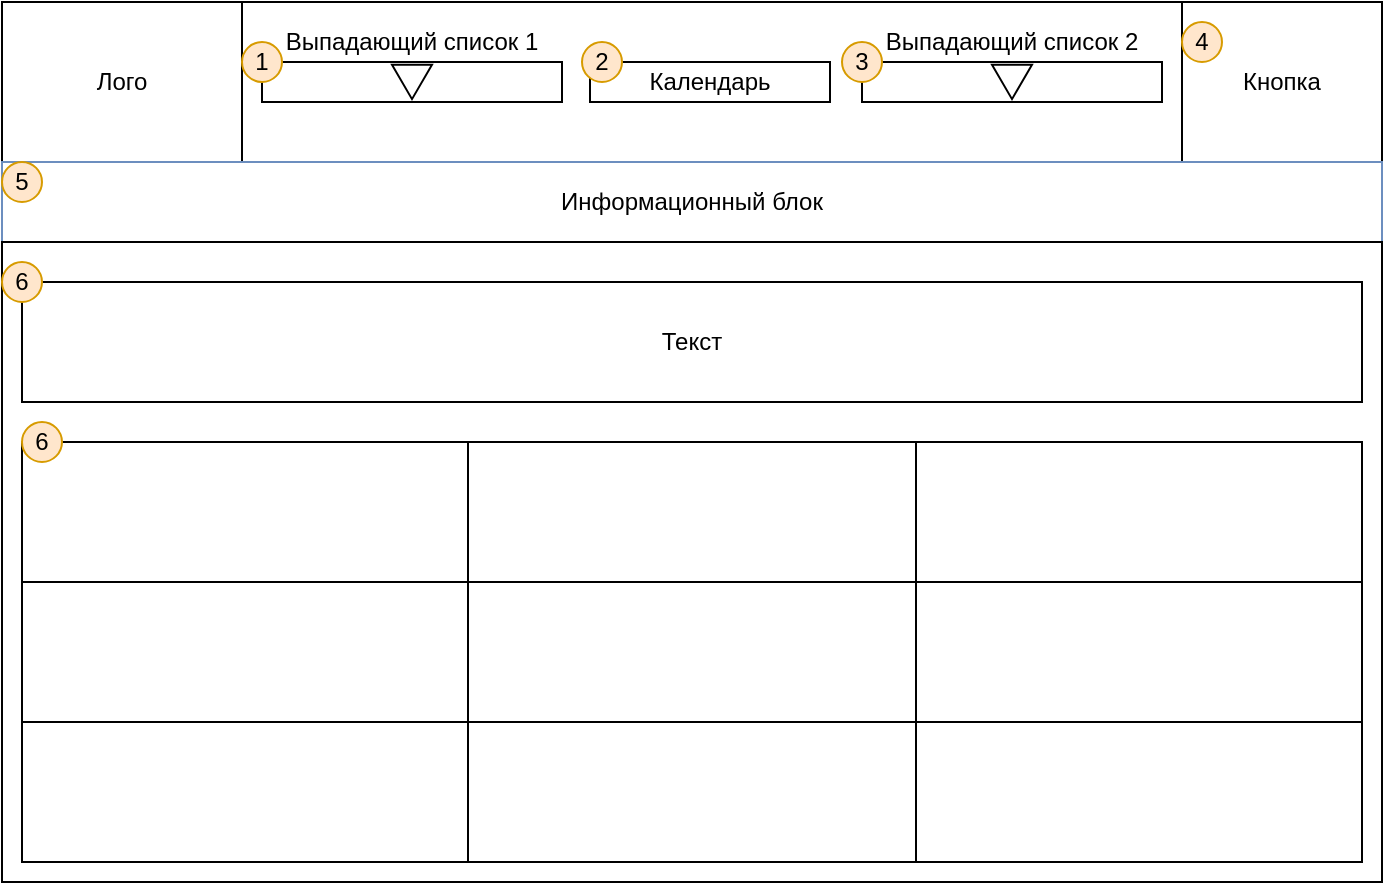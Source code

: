 <mxfile version="14.4.9" type="github" pages="2">
  <diagram id="linqNHa92_TRaNN0h1lS" name="on pc">
    <mxGraphModel dx="1038" dy="523" grid="1" gridSize="10" guides="1" tooltips="1" connect="1" arrows="1" fold="1" page="1" pageScale="1" pageWidth="827" pageHeight="1169" math="0" shadow="0">
      <root>
        <mxCell id="0" />
        <mxCell id="1" parent="0" />
        <mxCell id="W5-_9eIKYJfFVJfn1Ai--1" value="" style="rounded=0;whiteSpace=wrap;html=1;" parent="1" vertex="1">
          <mxGeometry width="690" height="440" as="geometry" />
        </mxCell>
        <mxCell id="W5-_9eIKYJfFVJfn1Ai--2" value="" style="rounded=0;whiteSpace=wrap;html=1;fillColor=none;" parent="1" vertex="1">
          <mxGeometry width="690" height="80" as="geometry" />
        </mxCell>
        <mxCell id="W5-_9eIKYJfFVJfn1Ai--3" value="Лого" style="rounded=0;whiteSpace=wrap;html=1;fillColor=none;" parent="1" vertex="1">
          <mxGeometry width="120" height="80" as="geometry" />
        </mxCell>
        <mxCell id="W5-_9eIKYJfFVJfn1Ai--5" value="Календарь" style="rounded=0;whiteSpace=wrap;html=1;" parent="1" vertex="1">
          <mxGeometry x="294" y="30" width="120" height="20" as="geometry" />
        </mxCell>
        <mxCell id="W5-_9eIKYJfFVJfn1Ai--11" value="Кнопка" style="rounded=0;whiteSpace=wrap;html=1;shadow=0;glass=0;sketch=0;gradientDirection=north;gradientColor=#ffffff;" parent="1" vertex="1">
          <mxGeometry x="590" width="100" height="80" as="geometry" />
        </mxCell>
        <mxCell id="W5-_9eIKYJfFVJfn1Ai--12" value="Информационный блок" style="rounded=0;whiteSpace=wrap;html=1;strokeColor=#6c8ebf;fillColor=none;" parent="1" vertex="1">
          <mxGeometry y="80" width="690" height="40" as="geometry" />
        </mxCell>
        <mxCell id="W5-_9eIKYJfFVJfn1Ai--13" value="" style="rounded=0;whiteSpace=wrap;html=1;" parent="1" vertex="1">
          <mxGeometry y="120" width="690" height="320" as="geometry" />
        </mxCell>
        <mxCell id="BiXKZ9GIog7CzaJ7TU3A-4" value="Выпадающий список 1" style="text;html=1;strokeColor=none;fillColor=none;align=center;verticalAlign=middle;whiteSpace=wrap;rounded=0;fontColor=#000000;" parent="1" vertex="1">
          <mxGeometry x="130" y="10" width="150" height="20" as="geometry" />
        </mxCell>
        <mxCell id="BiXKZ9GIog7CzaJ7TU3A-5" value="Выпадающий список 2" style="text;html=1;strokeColor=none;fillColor=none;align=center;verticalAlign=middle;whiteSpace=wrap;rounded=0;fontColor=#000000;" parent="1" vertex="1">
          <mxGeometry x="430" y="10" width="150" height="20" as="geometry" />
        </mxCell>
        <mxCell id="BiXKZ9GIog7CzaJ7TU3A-6" value="" style="group" parent="1" vertex="1" connectable="0">
          <mxGeometry x="130" y="30" width="150" height="20" as="geometry" />
        </mxCell>
        <mxCell id="W5-_9eIKYJfFVJfn1Ai--4" value="" style="rounded=0;whiteSpace=wrap;html=1;" parent="BiXKZ9GIog7CzaJ7TU3A-6" vertex="1">
          <mxGeometry width="150" height="20" as="geometry" />
        </mxCell>
        <mxCell id="BiXKZ9GIog7CzaJ7TU3A-1" value="" style="triangle;whiteSpace=wrap;html=1;strokeColor=#000000;fillColor=none;gradientColor=#ffffff;fontColor=#000000;rotation=90;" parent="BiXKZ9GIog7CzaJ7TU3A-6" vertex="1">
          <mxGeometry x="66.43" width="17.14" height="20" as="geometry" />
        </mxCell>
        <mxCell id="8xWbGssoL2MaDbDw-yIo-15" value="1" style="ellipse;whiteSpace=wrap;html=1;aspect=fixed;fillColor=#ffe6cc;strokeColor=#d79b00;" vertex="1" parent="BiXKZ9GIog7CzaJ7TU3A-6">
          <mxGeometry x="-10" y="-10" width="20" height="20" as="geometry" />
        </mxCell>
        <mxCell id="BiXKZ9GIog7CzaJ7TU3A-7" value="" style="group" parent="1" vertex="1" connectable="0">
          <mxGeometry x="430" y="30" width="150" height="20" as="geometry" />
        </mxCell>
        <mxCell id="W5-_9eIKYJfFVJfn1Ai--10" value="" style="rounded=0;whiteSpace=wrap;html=1;" parent="BiXKZ9GIog7CzaJ7TU3A-7" vertex="1">
          <mxGeometry width="150" height="20" as="geometry" />
        </mxCell>
        <mxCell id="BiXKZ9GIog7CzaJ7TU3A-3" value="" style="triangle;whiteSpace=wrap;html=1;strokeColor=#000000;fillColor=none;gradientColor=#ffffff;fontColor=#000000;rotation=90;" parent="BiXKZ9GIog7CzaJ7TU3A-7" vertex="1">
          <mxGeometry x="66.43" width="17.14" height="20" as="geometry" />
        </mxCell>
        <mxCell id="8xWbGssoL2MaDbDw-yIo-17" value="3" style="ellipse;whiteSpace=wrap;html=1;aspect=fixed;fillColor=#ffe6cc;strokeColor=#d79b00;" vertex="1" parent="BiXKZ9GIog7CzaJ7TU3A-7">
          <mxGeometry x="-10" y="-10" width="20" height="20" as="geometry" />
        </mxCell>
        <mxCell id="8xWbGssoL2MaDbDw-yIo-1" value="" style="shape=table;html=1;whiteSpace=wrap;startSize=0;container=1;collapsible=0;childLayout=tableLayout;" vertex="1" parent="1">
          <mxGeometry x="10" y="220" width="670" height="210" as="geometry" />
        </mxCell>
        <mxCell id="8xWbGssoL2MaDbDw-yIo-2" value="" style="shape=partialRectangle;html=1;whiteSpace=wrap;collapsible=0;dropTarget=0;pointerEvents=0;fillColor=none;top=0;left=0;bottom=0;right=0;points=[[0,0.5],[1,0.5]];portConstraint=eastwest;" vertex="1" parent="8xWbGssoL2MaDbDw-yIo-1">
          <mxGeometry width="670" height="70" as="geometry" />
        </mxCell>
        <mxCell id="8xWbGssoL2MaDbDw-yIo-3" value="" style="shape=partialRectangle;html=1;whiteSpace=wrap;connectable=0;fillColor=none;top=0;left=0;bottom=0;right=0;overflow=hidden;" vertex="1" parent="8xWbGssoL2MaDbDw-yIo-2">
          <mxGeometry width="223" height="70" as="geometry" />
        </mxCell>
        <mxCell id="8xWbGssoL2MaDbDw-yIo-4" value="" style="shape=partialRectangle;html=1;whiteSpace=wrap;connectable=0;fillColor=none;top=0;left=0;bottom=0;right=0;overflow=hidden;" vertex="1" parent="8xWbGssoL2MaDbDw-yIo-2">
          <mxGeometry x="223" width="224" height="70" as="geometry" />
        </mxCell>
        <mxCell id="8xWbGssoL2MaDbDw-yIo-5" value="" style="shape=partialRectangle;html=1;whiteSpace=wrap;connectable=0;fillColor=none;top=0;left=0;bottom=0;right=0;overflow=hidden;" vertex="1" parent="8xWbGssoL2MaDbDw-yIo-2">
          <mxGeometry x="447" width="223" height="70" as="geometry" />
        </mxCell>
        <mxCell id="8xWbGssoL2MaDbDw-yIo-6" value="" style="shape=partialRectangle;html=1;whiteSpace=wrap;collapsible=0;dropTarget=0;pointerEvents=0;fillColor=none;top=0;left=0;bottom=0;right=0;points=[[0,0.5],[1,0.5]];portConstraint=eastwest;" vertex="1" parent="8xWbGssoL2MaDbDw-yIo-1">
          <mxGeometry y="70" width="670" height="70" as="geometry" />
        </mxCell>
        <mxCell id="8xWbGssoL2MaDbDw-yIo-7" value="" style="shape=partialRectangle;html=1;whiteSpace=wrap;connectable=0;fillColor=none;top=0;left=0;bottom=0;right=0;overflow=hidden;" vertex="1" parent="8xWbGssoL2MaDbDw-yIo-6">
          <mxGeometry width="223" height="70" as="geometry" />
        </mxCell>
        <mxCell id="8xWbGssoL2MaDbDw-yIo-8" value="" style="shape=partialRectangle;html=1;whiteSpace=wrap;connectable=0;fillColor=none;top=0;left=0;bottom=0;right=0;overflow=hidden;" vertex="1" parent="8xWbGssoL2MaDbDw-yIo-6">
          <mxGeometry x="223" width="224" height="70" as="geometry" />
        </mxCell>
        <mxCell id="8xWbGssoL2MaDbDw-yIo-9" value="" style="shape=partialRectangle;html=1;whiteSpace=wrap;connectable=0;fillColor=none;top=0;left=0;bottom=0;right=0;overflow=hidden;" vertex="1" parent="8xWbGssoL2MaDbDw-yIo-6">
          <mxGeometry x="447" width="223" height="70" as="geometry" />
        </mxCell>
        <mxCell id="8xWbGssoL2MaDbDw-yIo-10" value="" style="shape=partialRectangle;html=1;whiteSpace=wrap;collapsible=0;dropTarget=0;pointerEvents=0;fillColor=none;top=0;left=0;bottom=0;right=0;points=[[0,0.5],[1,0.5]];portConstraint=eastwest;" vertex="1" parent="8xWbGssoL2MaDbDw-yIo-1">
          <mxGeometry y="140" width="670" height="70" as="geometry" />
        </mxCell>
        <mxCell id="8xWbGssoL2MaDbDw-yIo-11" value="" style="shape=partialRectangle;html=1;whiteSpace=wrap;connectable=0;fillColor=none;top=0;left=0;bottom=0;right=0;overflow=hidden;" vertex="1" parent="8xWbGssoL2MaDbDw-yIo-10">
          <mxGeometry width="223" height="70" as="geometry" />
        </mxCell>
        <mxCell id="8xWbGssoL2MaDbDw-yIo-12" value="" style="shape=partialRectangle;html=1;whiteSpace=wrap;connectable=0;fillColor=none;top=0;left=0;bottom=0;right=0;overflow=hidden;" vertex="1" parent="8xWbGssoL2MaDbDw-yIo-10">
          <mxGeometry x="223" width="224" height="70" as="geometry" />
        </mxCell>
        <mxCell id="8xWbGssoL2MaDbDw-yIo-13" value="" style="shape=partialRectangle;html=1;whiteSpace=wrap;connectable=0;fillColor=none;top=0;left=0;bottom=0;right=0;overflow=hidden;" vertex="1" parent="8xWbGssoL2MaDbDw-yIo-10">
          <mxGeometry x="447" width="223" height="70" as="geometry" />
        </mxCell>
        <mxCell id="8xWbGssoL2MaDbDw-yIo-14" value="Текст" style="rounded=0;whiteSpace=wrap;html=1;" vertex="1" parent="1">
          <mxGeometry x="10" y="140" width="670" height="60" as="geometry" />
        </mxCell>
        <mxCell id="8xWbGssoL2MaDbDw-yIo-16" value="2" style="ellipse;whiteSpace=wrap;html=1;aspect=fixed;fillColor=#ffe6cc;strokeColor=#d79b00;" vertex="1" parent="1">
          <mxGeometry x="290" y="20" width="20" height="20" as="geometry" />
        </mxCell>
        <mxCell id="8xWbGssoL2MaDbDw-yIo-18" value="4" style="ellipse;whiteSpace=wrap;html=1;aspect=fixed;fillColor=#ffe6cc;strokeColor=#d79b00;" vertex="1" parent="1">
          <mxGeometry x="590" y="10" width="20" height="20" as="geometry" />
        </mxCell>
        <mxCell id="8xWbGssoL2MaDbDw-yIo-19" value="5&lt;span style=&quot;color: rgba(0 , 0 , 0 , 0) ; font-family: monospace ; font-size: 0px&quot;&gt;%3CmxGraphModel%3E%3Croot%3E%3CmxCell%20id%3D%220%22%2F%3E%3CmxCell%20id%3D%221%22%20parent%3D%220%22%2F%3E%3CmxCell%20id%3D%222%22%20value%3D%224%22%20style%3D%22ellipse%3BwhiteSpace%3Dwrap%3Bhtml%3D1%3Baspect%3Dfixed%3BfillColor%3D%23ffe6cc%3BstrokeColor%3D%23d79b00%3B%22%20vertex%3D%221%22%20parent%3D%221%22%3E%3CmxGeometry%20x%3D%22590%22%20y%3D%2210%22%20width%3D%2220%22%20height%3D%2220%22%20as%3D%22geometry%22%2F%3E%3C%2FmxCell%3E%3C%2Froot%3E%3C%2FmxGraphModel%3E&lt;/span&gt;" style="ellipse;whiteSpace=wrap;html=1;aspect=fixed;fillColor=#ffe6cc;strokeColor=#d79b00;" vertex="1" parent="1">
          <mxGeometry y="80" width="20" height="20" as="geometry" />
        </mxCell>
        <mxCell id="8xWbGssoL2MaDbDw-yIo-20" value="6" style="ellipse;whiteSpace=wrap;html=1;aspect=fixed;fillColor=#ffe6cc;strokeColor=#d79b00;" vertex="1" parent="1">
          <mxGeometry y="130" width="20" height="20" as="geometry" />
        </mxCell>
        <mxCell id="8xWbGssoL2MaDbDw-yIo-21" value="6" style="ellipse;whiteSpace=wrap;html=1;aspect=fixed;fillColor=#ffe6cc;strokeColor=#d79b00;" vertex="1" parent="1">
          <mxGeometry x="10" y="210" width="20" height="20" as="geometry" />
        </mxCell>
      </root>
    </mxGraphModel>
  </diagram>
  <diagram id="jec_sY9TTsrLaWTyN4YW" name="on mobile">
    <mxGraphModel dx="1038" dy="523" grid="1" gridSize="10" guides="1" tooltips="1" connect="1" arrows="1" fold="1" page="1" pageScale="1" pageWidth="827" pageHeight="1169" math="0" shadow="0">
      <root>
        <mxCell id="t55Tz2SjxI_tjefm9iV7-0" />
        <mxCell id="t55Tz2SjxI_tjefm9iV7-1" parent="t55Tz2SjxI_tjefm9iV7-0" />
        <mxCell id="t55Tz2SjxI_tjefm9iV7-3" value="" style="rounded=0;whiteSpace=wrap;html=1;fontFamily=Tahoma;align=left;" parent="t55Tz2SjxI_tjefm9iV7-1" vertex="1">
          <mxGeometry width="360" height="560" as="geometry" />
        </mxCell>
        <mxCell id="t55Tz2SjxI_tjefm9iV7-4" value="" style="rounded=0;whiteSpace=wrap;html=1;fontFamily=Tahoma;align=left;" parent="t55Tz2SjxI_tjefm9iV7-1" vertex="1">
          <mxGeometry width="360" height="60" as="geometry" />
        </mxCell>
        <mxCell id="t55Tz2SjxI_tjefm9iV7-5" value="logo" style="rounded=0;whiteSpace=wrap;html=1;fontFamily=Tahoma;align=center;" parent="t55Tz2SjxI_tjefm9iV7-1" vertex="1">
          <mxGeometry width="70" height="60" as="geometry" />
        </mxCell>
        <mxCell id="t55Tz2SjxI_tjefm9iV7-7" value="" style="rounded=0;whiteSpace=wrap;html=1;fontFamily=Tahoma;align=center;labelBackgroundColor=none;fillColor=#999999;" parent="t55Tz2SjxI_tjefm9iV7-1" vertex="1">
          <mxGeometry x="290" width="70" height="60" as="geometry" />
        </mxCell>
        <mxCell id="t55Tz2SjxI_tjefm9iV7-9" value="" style="rounded=0;whiteSpace=wrap;html=1;labelBackgroundColor=none;fillColor=#999999;fontFamily=Tahoma;align=center;" parent="t55Tz2SjxI_tjefm9iV7-1" vertex="1">
          <mxGeometry y="60" width="360" height="230" as="geometry" />
        </mxCell>
        <mxCell id="kyBcrNddv_UVnx6H7jFa-1" value="Календарь" style="rounded=0;whiteSpace=wrap;html=1;" parent="t55Tz2SjxI_tjefm9iV7-1" vertex="1">
          <mxGeometry x="70" y="130" width="120" height="20" as="geometry" />
        </mxCell>
        <mxCell id="kyBcrNddv_UVnx6H7jFa-5" value="Кнопка" style="rounded=0;whiteSpace=wrap;html=1;" parent="t55Tz2SjxI_tjefm9iV7-1" vertex="1">
          <mxGeometry x="20" y="220" width="330" height="50" as="geometry" />
        </mxCell>
        <mxCell id="CpRG6dJ3ZRcEQ7oQK57y-0" value="Информационный блок" style="rounded=0;whiteSpace=wrap;html=1;" parent="t55Tz2SjxI_tjefm9iV7-1" vertex="1">
          <mxGeometry y="290" width="360" height="40" as="geometry" />
        </mxCell>
        <mxCell id="tD3MIw445cXOU_CP6bQa-0" value="Расписание в табличном виде" style="rounded=0;whiteSpace=wrap;html=1;" parent="t55Tz2SjxI_tjefm9iV7-1" vertex="1">
          <mxGeometry y="330" width="360" height="320" as="geometry" />
        </mxCell>
        <mxCell id="0rjyxGNAeRByCEVkw9QA-0" value="" style="group" parent="t55Tz2SjxI_tjefm9iV7-1" vertex="1" connectable="0">
          <mxGeometry x="70" y="180" width="150" height="20" as="geometry" />
        </mxCell>
        <mxCell id="0rjyxGNAeRByCEVkw9QA-1" value="" style="rounded=0;whiteSpace=wrap;html=1;" parent="0rjyxGNAeRByCEVkw9QA-0" vertex="1">
          <mxGeometry width="150" height="20" as="geometry" />
        </mxCell>
        <mxCell id="0rjyxGNAeRByCEVkw9QA-2" value="" style="triangle;whiteSpace=wrap;html=1;strokeColor=#000000;fillColor=none;gradientColor=#ffffff;fontColor=#000000;rotation=90;" parent="0rjyxGNAeRByCEVkw9QA-0" vertex="1">
          <mxGeometry x="66.43" width="17.14" height="20" as="geometry" />
        </mxCell>
        <mxCell id="9MOrGV9WlCdFfFoG-QC0-3" value="4" style="ellipse;whiteSpace=wrap;html=1;aspect=fixed;fillColor=#ffe6cc;strokeColor=#d79b00;" vertex="1" parent="0rjyxGNAeRByCEVkw9QA-0">
          <mxGeometry x="-10" y="-10" width="20" height="20" as="geometry" />
        </mxCell>
        <mxCell id="0rjyxGNAeRByCEVkw9QA-3" value="" style="group" parent="t55Tz2SjxI_tjefm9iV7-1" vertex="1" connectable="0">
          <mxGeometry x="70" y="90" width="150" height="20" as="geometry" />
        </mxCell>
        <mxCell id="0rjyxGNAeRByCEVkw9QA-4" value="" style="rounded=0;whiteSpace=wrap;html=1;" parent="0rjyxGNAeRByCEVkw9QA-3" vertex="1">
          <mxGeometry width="150" height="20" as="geometry" />
        </mxCell>
        <mxCell id="0rjyxGNAeRByCEVkw9QA-5" value="" style="triangle;whiteSpace=wrap;html=1;strokeColor=#000000;fillColor=none;gradientColor=#ffffff;fontColor=#000000;rotation=90;" parent="0rjyxGNAeRByCEVkw9QA-3" vertex="1">
          <mxGeometry x="66.43" width="17.14" height="20" as="geometry" />
        </mxCell>
        <mxCell id="GlwL6xJqVHrDS2_DY7Z3-0" value="" style="shape=table;html=1;whiteSpace=wrap;startSize=0;container=1;collapsible=0;childLayout=tableLayout;" vertex="1" parent="t55Tz2SjxI_tjefm9iV7-1">
          <mxGeometry x="10" y="410" width="340" height="230" as="geometry" />
        </mxCell>
        <mxCell id="GlwL6xJqVHrDS2_DY7Z3-1" value="" style="shape=partialRectangle;html=1;whiteSpace=wrap;collapsible=0;dropTarget=0;pointerEvents=0;fillColor=none;top=0;left=0;bottom=0;right=0;points=[[0,0.5],[1,0.5]];portConstraint=eastwest;" vertex="1" parent="GlwL6xJqVHrDS2_DY7Z3-0">
          <mxGeometry width="340" height="81" as="geometry" />
        </mxCell>
        <mxCell id="GlwL6xJqVHrDS2_DY7Z3-2" value="" style="shape=partialRectangle;html=1;whiteSpace=wrap;connectable=0;fillColor=none;top=0;left=0;bottom=0;right=0;overflow=hidden;" vertex="1" parent="GlwL6xJqVHrDS2_DY7Z3-1">
          <mxGeometry width="114" height="81" as="geometry" />
        </mxCell>
        <mxCell id="GlwL6xJqVHrDS2_DY7Z3-3" value="" style="shape=partialRectangle;html=1;whiteSpace=wrap;connectable=0;fillColor=none;top=0;left=0;bottom=0;right=0;overflow=hidden;" vertex="1" parent="GlwL6xJqVHrDS2_DY7Z3-1">
          <mxGeometry x="114" width="112" height="81" as="geometry" />
        </mxCell>
        <mxCell id="GlwL6xJqVHrDS2_DY7Z3-4" value="" style="shape=partialRectangle;html=1;whiteSpace=wrap;connectable=0;fillColor=none;top=0;left=0;bottom=0;right=0;overflow=hidden;" vertex="1" parent="GlwL6xJqVHrDS2_DY7Z3-1">
          <mxGeometry x="226" width="114" height="81" as="geometry" />
        </mxCell>
        <mxCell id="GlwL6xJqVHrDS2_DY7Z3-5" value="" style="shape=partialRectangle;html=1;whiteSpace=wrap;collapsible=0;dropTarget=0;pointerEvents=0;fillColor=none;top=0;left=0;bottom=0;right=0;points=[[0,0.5],[1,0.5]];portConstraint=eastwest;" vertex="1" parent="GlwL6xJqVHrDS2_DY7Z3-0">
          <mxGeometry y="81" width="340" height="69" as="geometry" />
        </mxCell>
        <mxCell id="GlwL6xJqVHrDS2_DY7Z3-6" value="" style="shape=partialRectangle;html=1;whiteSpace=wrap;connectable=0;fillColor=none;top=0;left=0;bottom=0;right=0;overflow=hidden;" vertex="1" parent="GlwL6xJqVHrDS2_DY7Z3-5">
          <mxGeometry width="114" height="69" as="geometry" />
        </mxCell>
        <mxCell id="GlwL6xJqVHrDS2_DY7Z3-7" value="" style="shape=partialRectangle;html=1;whiteSpace=wrap;connectable=0;fillColor=none;top=0;left=0;bottom=0;right=0;overflow=hidden;" vertex="1" parent="GlwL6xJqVHrDS2_DY7Z3-5">
          <mxGeometry x="114" width="112" height="69" as="geometry" />
        </mxCell>
        <mxCell id="GlwL6xJqVHrDS2_DY7Z3-8" value="" style="shape=partialRectangle;html=1;whiteSpace=wrap;connectable=0;fillColor=none;top=0;left=0;bottom=0;right=0;overflow=hidden;" vertex="1" parent="GlwL6xJqVHrDS2_DY7Z3-5">
          <mxGeometry x="226" width="114" height="69" as="geometry" />
        </mxCell>
        <mxCell id="GlwL6xJqVHrDS2_DY7Z3-9" value="" style="shape=partialRectangle;html=1;whiteSpace=wrap;collapsible=0;dropTarget=0;pointerEvents=0;fillColor=none;top=0;left=0;bottom=0;right=0;points=[[0,0.5],[1,0.5]];portConstraint=eastwest;" vertex="1" parent="GlwL6xJqVHrDS2_DY7Z3-0">
          <mxGeometry y="150" width="340" height="80" as="geometry" />
        </mxCell>
        <mxCell id="GlwL6xJqVHrDS2_DY7Z3-10" value="" style="shape=partialRectangle;html=1;whiteSpace=wrap;connectable=0;fillColor=none;top=0;left=0;bottom=0;right=0;overflow=hidden;" vertex="1" parent="GlwL6xJqVHrDS2_DY7Z3-9">
          <mxGeometry width="114" height="80" as="geometry" />
        </mxCell>
        <mxCell id="GlwL6xJqVHrDS2_DY7Z3-11" value="" style="shape=partialRectangle;html=1;whiteSpace=wrap;connectable=0;fillColor=none;top=0;left=0;bottom=0;right=0;overflow=hidden;" vertex="1" parent="GlwL6xJqVHrDS2_DY7Z3-9">
          <mxGeometry x="114" width="112" height="80" as="geometry" />
        </mxCell>
        <mxCell id="GlwL6xJqVHrDS2_DY7Z3-12" value="" style="shape=partialRectangle;html=1;whiteSpace=wrap;connectable=0;fillColor=none;top=0;left=0;bottom=0;right=0;overflow=hidden;" vertex="1" parent="GlwL6xJqVHrDS2_DY7Z3-9">
          <mxGeometry x="226" width="114" height="80" as="geometry" />
        </mxCell>
        <mxCell id="PdpKEz_J7yEkqdqU7bd3-0" value="Текст" style="rounded=0;whiteSpace=wrap;html=1;" vertex="1" parent="t55Tz2SjxI_tjefm9iV7-1">
          <mxGeometry x="10" y="340" width="340" height="60" as="geometry" />
        </mxCell>
        <mxCell id="PdpKEz_J7yEkqdqU7bd3-3" value="" style="rounded=0;whiteSpace=wrap;html=1;" vertex="1" parent="t55Tz2SjxI_tjefm9iV7-1">
          <mxGeometry x="300" y="17.5" width="50" height="5" as="geometry" />
        </mxCell>
        <mxCell id="PdpKEz_J7yEkqdqU7bd3-4" value="" style="rounded=0;whiteSpace=wrap;html=1;" vertex="1" parent="t55Tz2SjxI_tjefm9iV7-1">
          <mxGeometry x="300" y="27.5" width="50" height="5" as="geometry" />
        </mxCell>
        <mxCell id="PdpKEz_J7yEkqdqU7bd3-5" value="" style="rounded=0;whiteSpace=wrap;html=1;" vertex="1" parent="t55Tz2SjxI_tjefm9iV7-1">
          <mxGeometry x="300" y="37.5" width="50" height="5" as="geometry" />
        </mxCell>
        <mxCell id="9MOrGV9WlCdFfFoG-QC0-0" value="1" style="ellipse;whiteSpace=wrap;html=1;aspect=fixed;fillColor=#ffe6cc;strokeColor=#d79b00;" vertex="1" parent="t55Tz2SjxI_tjefm9iV7-1">
          <mxGeometry x="280" width="20" height="20" as="geometry" />
        </mxCell>
        <mxCell id="9MOrGV9WlCdFfFoG-QC0-1" value="2" style="ellipse;whiteSpace=wrap;html=1;aspect=fixed;fillColor=#ffe6cc;strokeColor=#d79b00;" vertex="1" parent="t55Tz2SjxI_tjefm9iV7-1">
          <mxGeometry x="60" y="80" width="20" height="20" as="geometry" />
        </mxCell>
        <mxCell id="9MOrGV9WlCdFfFoG-QC0-2" value="3" style="ellipse;whiteSpace=wrap;html=1;aspect=fixed;fillColor=#ffe6cc;strokeColor=#d79b00;" vertex="1" parent="t55Tz2SjxI_tjefm9iV7-1">
          <mxGeometry x="60" y="120" width="20" height="20" as="geometry" />
        </mxCell>
        <mxCell id="9MOrGV9WlCdFfFoG-QC0-4" value="5" style="ellipse;whiteSpace=wrap;html=1;aspect=fixed;fillColor=#ffe6cc;strokeColor=#d79b00;" vertex="1" parent="t55Tz2SjxI_tjefm9iV7-1">
          <mxGeometry x="10" y="210" width="20" height="20" as="geometry" />
        </mxCell>
        <mxCell id="9MOrGV9WlCdFfFoG-QC0-5" value="6" style="ellipse;whiteSpace=wrap;html=1;aspect=fixed;fillColor=#ffe6cc;strokeColor=#d79b00;" vertex="1" parent="t55Tz2SjxI_tjefm9iV7-1">
          <mxGeometry x="10" y="300" width="20" height="20" as="geometry" />
        </mxCell>
        <mxCell id="9MOrGV9WlCdFfFoG-QC0-6" value="7" style="ellipse;whiteSpace=wrap;html=1;aspect=fixed;fillColor=#ffe6cc;strokeColor=#d79b00;" vertex="1" parent="t55Tz2SjxI_tjefm9iV7-1">
          <mxGeometry x="10" y="340" width="20" height="20" as="geometry" />
        </mxCell>
        <mxCell id="9MOrGV9WlCdFfFoG-QC0-7" value="8" style="ellipse;whiteSpace=wrap;html=1;aspect=fixed;fillColor=#ffe6cc;strokeColor=#d79b00;" vertex="1" parent="t55Tz2SjxI_tjefm9iV7-1">
          <mxGeometry y="410" width="20" height="20" as="geometry" />
        </mxCell>
      </root>
    </mxGraphModel>
  </diagram>
</mxfile>
